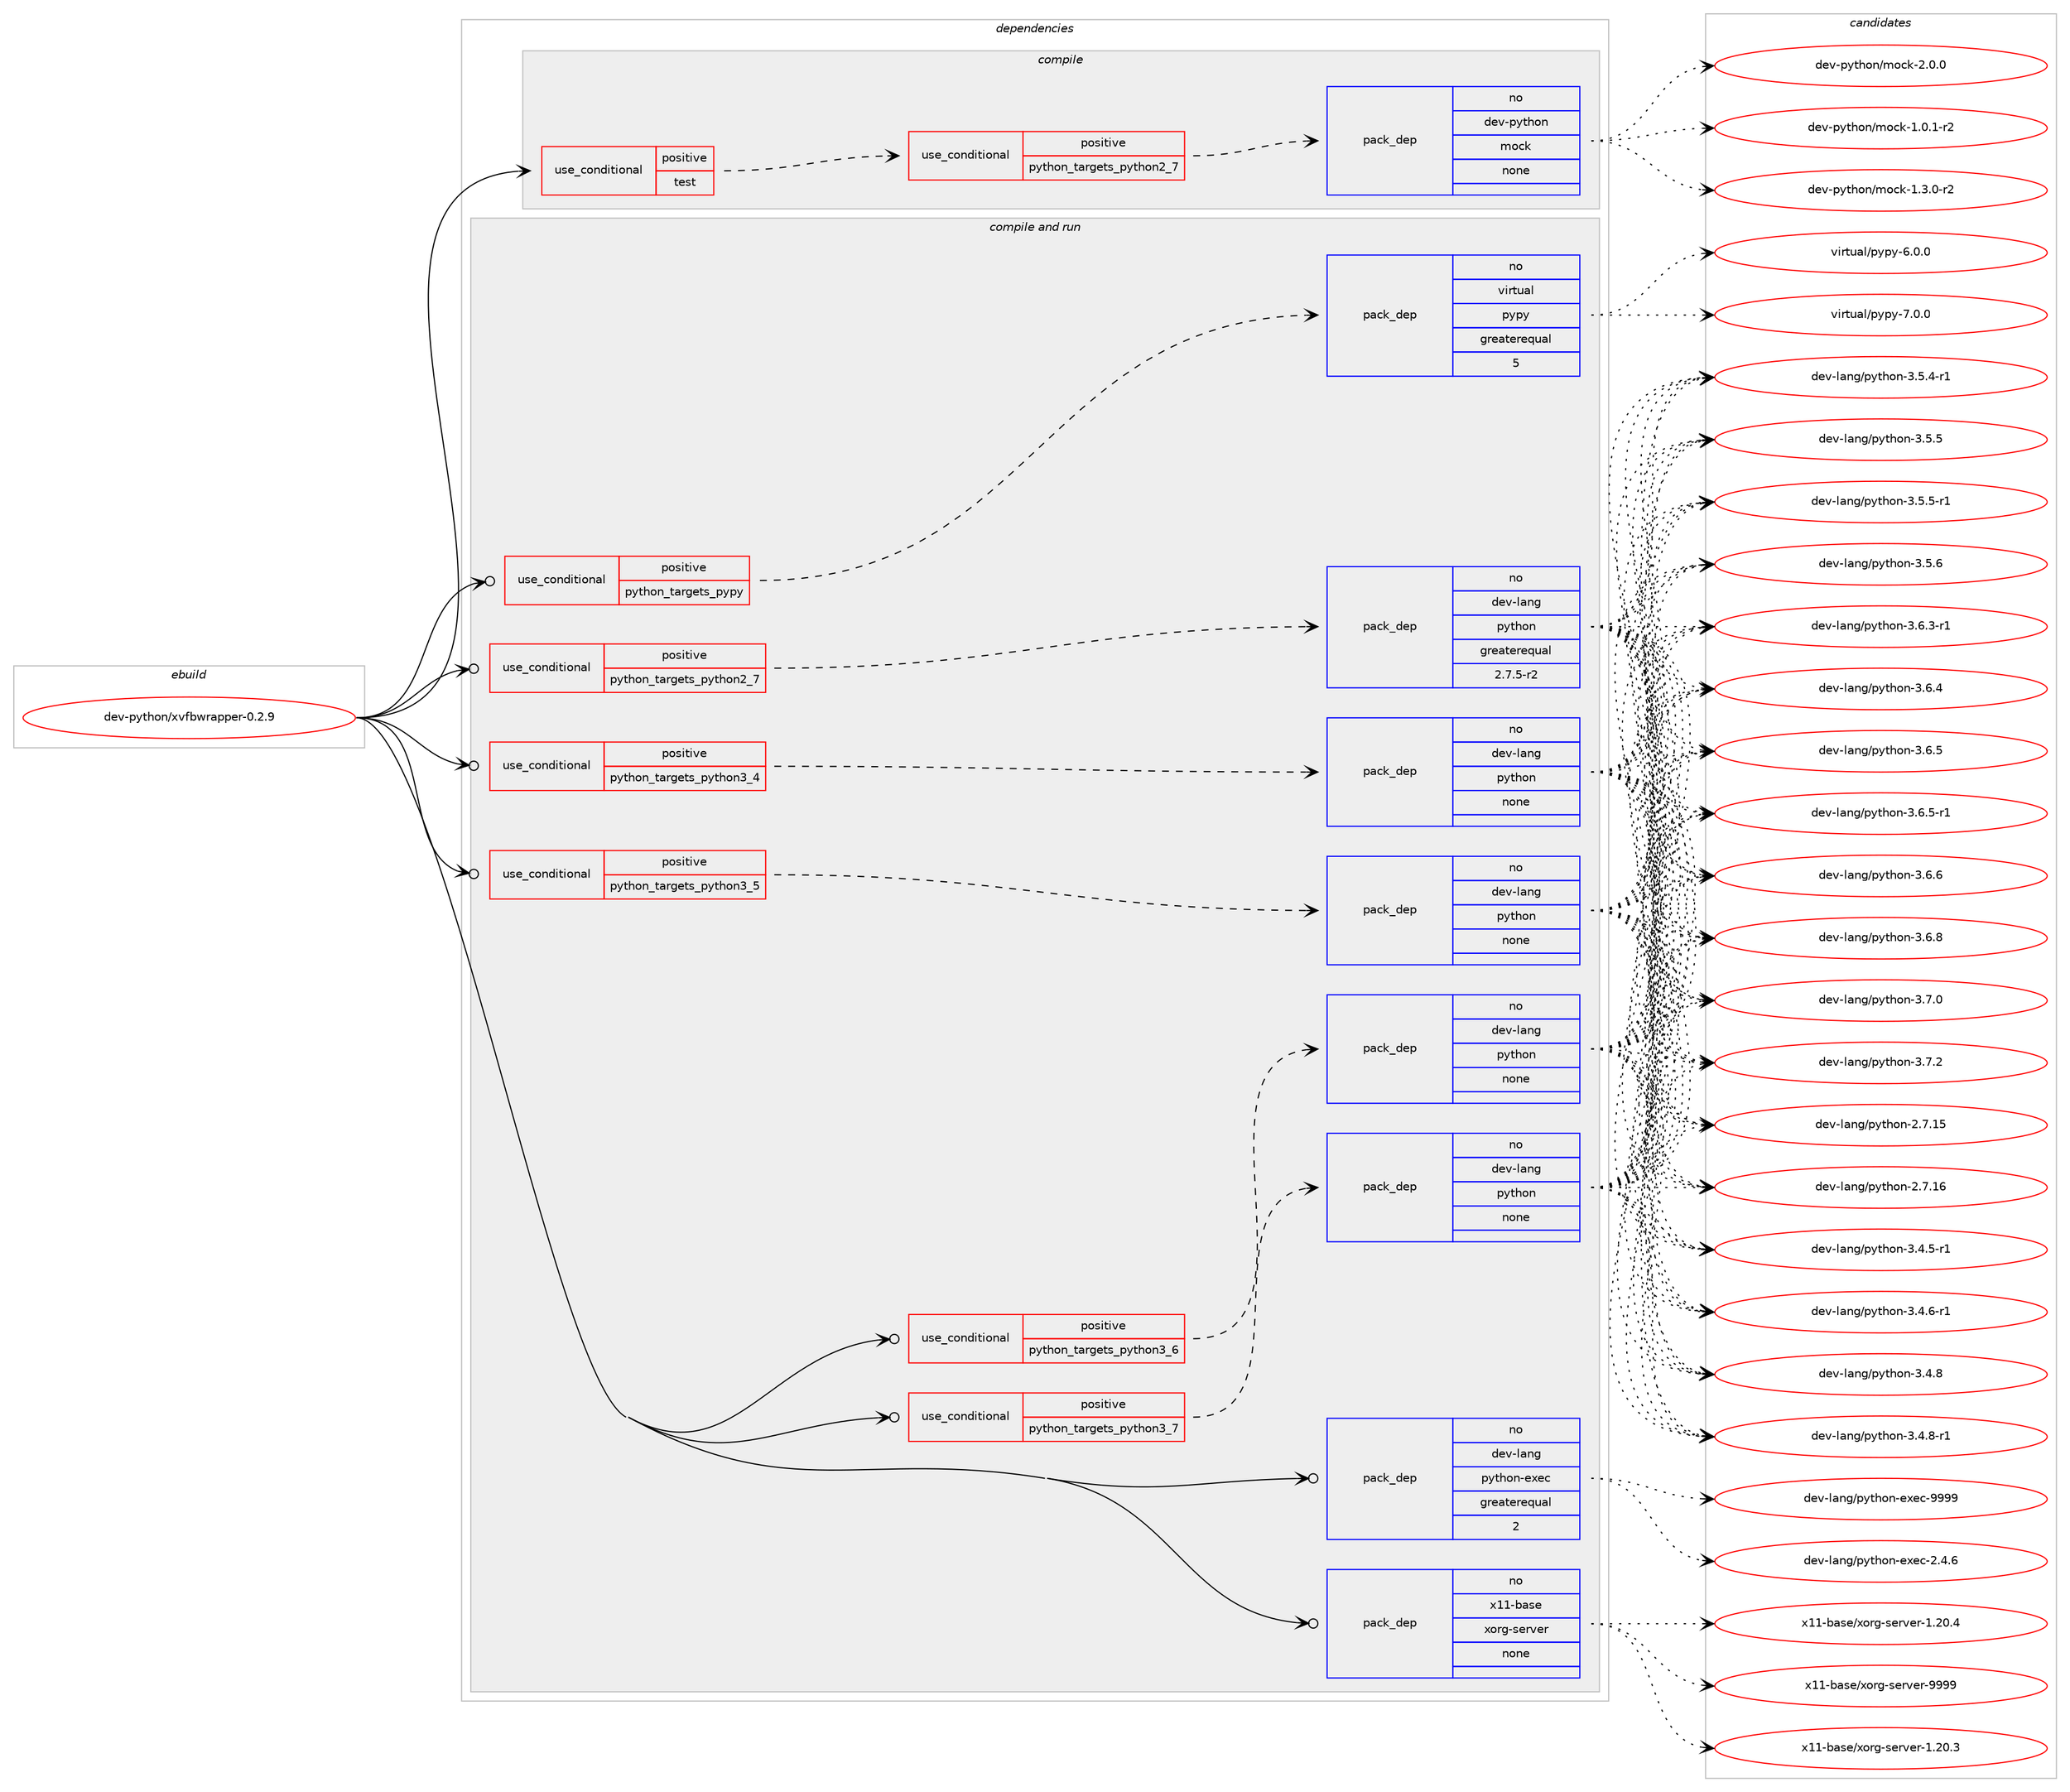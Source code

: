 digraph prolog {

# *************
# Graph options
# *************

newrank=true;
concentrate=true;
compound=true;
graph [rankdir=LR,fontname=Helvetica,fontsize=10,ranksep=1.5];#, ranksep=2.5, nodesep=0.2];
edge  [arrowhead=vee];
node  [fontname=Helvetica,fontsize=10];

# **********
# The ebuild
# **********

subgraph cluster_leftcol {
color=gray;
rank=same;
label=<<i>ebuild</i>>;
id [label="dev-python/xvfbwrapper-0.2.9", color=red, width=4, href="../dev-python/xvfbwrapper-0.2.9.svg"];
}

# ****************
# The dependencies
# ****************

subgraph cluster_midcol {
color=gray;
label=<<i>dependencies</i>>;
subgraph cluster_compile {
fillcolor="#eeeeee";
style=filled;
label=<<i>compile</i>>;
subgraph cond387151 {
dependency1448878 [label=<<TABLE BORDER="0" CELLBORDER="1" CELLSPACING="0" CELLPADDING="4"><TR><TD ROWSPAN="3" CELLPADDING="10">use_conditional</TD></TR><TR><TD>positive</TD></TR><TR><TD>test</TD></TR></TABLE>>, shape=none, color=red];
subgraph cond387152 {
dependency1448879 [label=<<TABLE BORDER="0" CELLBORDER="1" CELLSPACING="0" CELLPADDING="4"><TR><TD ROWSPAN="3" CELLPADDING="10">use_conditional</TD></TR><TR><TD>positive</TD></TR><TR><TD>python_targets_python2_7</TD></TR></TABLE>>, shape=none, color=red];
subgraph pack1038356 {
dependency1448880 [label=<<TABLE BORDER="0" CELLBORDER="1" CELLSPACING="0" CELLPADDING="4" WIDTH="220"><TR><TD ROWSPAN="6" CELLPADDING="30">pack_dep</TD></TR><TR><TD WIDTH="110">no</TD></TR><TR><TD>dev-python</TD></TR><TR><TD>mock</TD></TR><TR><TD>none</TD></TR><TR><TD></TD></TR></TABLE>>, shape=none, color=blue];
}
dependency1448879:e -> dependency1448880:w [weight=20,style="dashed",arrowhead="vee"];
}
dependency1448878:e -> dependency1448879:w [weight=20,style="dashed",arrowhead="vee"];
}
id:e -> dependency1448878:w [weight=20,style="solid",arrowhead="vee"];
}
subgraph cluster_compileandrun {
fillcolor="#eeeeee";
style=filled;
label=<<i>compile and run</i>>;
subgraph cond387153 {
dependency1448881 [label=<<TABLE BORDER="0" CELLBORDER="1" CELLSPACING="0" CELLPADDING="4"><TR><TD ROWSPAN="3" CELLPADDING="10">use_conditional</TD></TR><TR><TD>positive</TD></TR><TR><TD>python_targets_pypy</TD></TR></TABLE>>, shape=none, color=red];
subgraph pack1038357 {
dependency1448882 [label=<<TABLE BORDER="0" CELLBORDER="1" CELLSPACING="0" CELLPADDING="4" WIDTH="220"><TR><TD ROWSPAN="6" CELLPADDING="30">pack_dep</TD></TR><TR><TD WIDTH="110">no</TD></TR><TR><TD>virtual</TD></TR><TR><TD>pypy</TD></TR><TR><TD>greaterequal</TD></TR><TR><TD>5</TD></TR></TABLE>>, shape=none, color=blue];
}
dependency1448881:e -> dependency1448882:w [weight=20,style="dashed",arrowhead="vee"];
}
id:e -> dependency1448881:w [weight=20,style="solid",arrowhead="odotvee"];
subgraph cond387154 {
dependency1448883 [label=<<TABLE BORDER="0" CELLBORDER="1" CELLSPACING="0" CELLPADDING="4"><TR><TD ROWSPAN="3" CELLPADDING="10">use_conditional</TD></TR><TR><TD>positive</TD></TR><TR><TD>python_targets_python2_7</TD></TR></TABLE>>, shape=none, color=red];
subgraph pack1038358 {
dependency1448884 [label=<<TABLE BORDER="0" CELLBORDER="1" CELLSPACING="0" CELLPADDING="4" WIDTH="220"><TR><TD ROWSPAN="6" CELLPADDING="30">pack_dep</TD></TR><TR><TD WIDTH="110">no</TD></TR><TR><TD>dev-lang</TD></TR><TR><TD>python</TD></TR><TR><TD>greaterequal</TD></TR><TR><TD>2.7.5-r2</TD></TR></TABLE>>, shape=none, color=blue];
}
dependency1448883:e -> dependency1448884:w [weight=20,style="dashed",arrowhead="vee"];
}
id:e -> dependency1448883:w [weight=20,style="solid",arrowhead="odotvee"];
subgraph cond387155 {
dependency1448885 [label=<<TABLE BORDER="0" CELLBORDER="1" CELLSPACING="0" CELLPADDING="4"><TR><TD ROWSPAN="3" CELLPADDING="10">use_conditional</TD></TR><TR><TD>positive</TD></TR><TR><TD>python_targets_python3_4</TD></TR></TABLE>>, shape=none, color=red];
subgraph pack1038359 {
dependency1448886 [label=<<TABLE BORDER="0" CELLBORDER="1" CELLSPACING="0" CELLPADDING="4" WIDTH="220"><TR><TD ROWSPAN="6" CELLPADDING="30">pack_dep</TD></TR><TR><TD WIDTH="110">no</TD></TR><TR><TD>dev-lang</TD></TR><TR><TD>python</TD></TR><TR><TD>none</TD></TR><TR><TD></TD></TR></TABLE>>, shape=none, color=blue];
}
dependency1448885:e -> dependency1448886:w [weight=20,style="dashed",arrowhead="vee"];
}
id:e -> dependency1448885:w [weight=20,style="solid",arrowhead="odotvee"];
subgraph cond387156 {
dependency1448887 [label=<<TABLE BORDER="0" CELLBORDER="1" CELLSPACING="0" CELLPADDING="4"><TR><TD ROWSPAN="3" CELLPADDING="10">use_conditional</TD></TR><TR><TD>positive</TD></TR><TR><TD>python_targets_python3_5</TD></TR></TABLE>>, shape=none, color=red];
subgraph pack1038360 {
dependency1448888 [label=<<TABLE BORDER="0" CELLBORDER="1" CELLSPACING="0" CELLPADDING="4" WIDTH="220"><TR><TD ROWSPAN="6" CELLPADDING="30">pack_dep</TD></TR><TR><TD WIDTH="110">no</TD></TR><TR><TD>dev-lang</TD></TR><TR><TD>python</TD></TR><TR><TD>none</TD></TR><TR><TD></TD></TR></TABLE>>, shape=none, color=blue];
}
dependency1448887:e -> dependency1448888:w [weight=20,style="dashed",arrowhead="vee"];
}
id:e -> dependency1448887:w [weight=20,style="solid",arrowhead="odotvee"];
subgraph cond387157 {
dependency1448889 [label=<<TABLE BORDER="0" CELLBORDER="1" CELLSPACING="0" CELLPADDING="4"><TR><TD ROWSPAN="3" CELLPADDING="10">use_conditional</TD></TR><TR><TD>positive</TD></TR><TR><TD>python_targets_python3_6</TD></TR></TABLE>>, shape=none, color=red];
subgraph pack1038361 {
dependency1448890 [label=<<TABLE BORDER="0" CELLBORDER="1" CELLSPACING="0" CELLPADDING="4" WIDTH="220"><TR><TD ROWSPAN="6" CELLPADDING="30">pack_dep</TD></TR><TR><TD WIDTH="110">no</TD></TR><TR><TD>dev-lang</TD></TR><TR><TD>python</TD></TR><TR><TD>none</TD></TR><TR><TD></TD></TR></TABLE>>, shape=none, color=blue];
}
dependency1448889:e -> dependency1448890:w [weight=20,style="dashed",arrowhead="vee"];
}
id:e -> dependency1448889:w [weight=20,style="solid",arrowhead="odotvee"];
subgraph cond387158 {
dependency1448891 [label=<<TABLE BORDER="0" CELLBORDER="1" CELLSPACING="0" CELLPADDING="4"><TR><TD ROWSPAN="3" CELLPADDING="10">use_conditional</TD></TR><TR><TD>positive</TD></TR><TR><TD>python_targets_python3_7</TD></TR></TABLE>>, shape=none, color=red];
subgraph pack1038362 {
dependency1448892 [label=<<TABLE BORDER="0" CELLBORDER="1" CELLSPACING="0" CELLPADDING="4" WIDTH="220"><TR><TD ROWSPAN="6" CELLPADDING="30">pack_dep</TD></TR><TR><TD WIDTH="110">no</TD></TR><TR><TD>dev-lang</TD></TR><TR><TD>python</TD></TR><TR><TD>none</TD></TR><TR><TD></TD></TR></TABLE>>, shape=none, color=blue];
}
dependency1448891:e -> dependency1448892:w [weight=20,style="dashed",arrowhead="vee"];
}
id:e -> dependency1448891:w [weight=20,style="solid",arrowhead="odotvee"];
subgraph pack1038363 {
dependency1448893 [label=<<TABLE BORDER="0" CELLBORDER="1" CELLSPACING="0" CELLPADDING="4" WIDTH="220"><TR><TD ROWSPAN="6" CELLPADDING="30">pack_dep</TD></TR><TR><TD WIDTH="110">no</TD></TR><TR><TD>dev-lang</TD></TR><TR><TD>python-exec</TD></TR><TR><TD>greaterequal</TD></TR><TR><TD>2</TD></TR></TABLE>>, shape=none, color=blue];
}
id:e -> dependency1448893:w [weight=20,style="solid",arrowhead="odotvee"];
subgraph pack1038364 {
dependency1448894 [label=<<TABLE BORDER="0" CELLBORDER="1" CELLSPACING="0" CELLPADDING="4" WIDTH="220"><TR><TD ROWSPAN="6" CELLPADDING="30">pack_dep</TD></TR><TR><TD WIDTH="110">no</TD></TR><TR><TD>x11-base</TD></TR><TR><TD>xorg-server</TD></TR><TR><TD>none</TD></TR><TR><TD></TD></TR></TABLE>>, shape=none, color=blue];
}
id:e -> dependency1448894:w [weight=20,style="solid",arrowhead="odotvee"];
}
subgraph cluster_run {
fillcolor="#eeeeee";
style=filled;
label=<<i>run</i>>;
}
}

# **************
# The candidates
# **************

subgraph cluster_choices {
rank=same;
color=gray;
label=<<i>candidates</i>>;

subgraph choice1038356 {
color=black;
nodesep=1;
choice1001011184511212111610411111047109111991074549464846494511450 [label="dev-python/mock-1.0.1-r2", color=red, width=4,href="../dev-python/mock-1.0.1-r2.svg"];
choice1001011184511212111610411111047109111991074549465146484511450 [label="dev-python/mock-1.3.0-r2", color=red, width=4,href="../dev-python/mock-1.3.0-r2.svg"];
choice100101118451121211161041111104710911199107455046484648 [label="dev-python/mock-2.0.0", color=red, width=4,href="../dev-python/mock-2.0.0.svg"];
dependency1448880:e -> choice1001011184511212111610411111047109111991074549464846494511450:w [style=dotted,weight="100"];
dependency1448880:e -> choice1001011184511212111610411111047109111991074549465146484511450:w [style=dotted,weight="100"];
dependency1448880:e -> choice100101118451121211161041111104710911199107455046484648:w [style=dotted,weight="100"];
}
subgraph choice1038357 {
color=black;
nodesep=1;
choice1181051141161179710847112121112121455446484648 [label="virtual/pypy-6.0.0", color=red, width=4,href="../virtual/pypy-6.0.0.svg"];
choice1181051141161179710847112121112121455546484648 [label="virtual/pypy-7.0.0", color=red, width=4,href="../virtual/pypy-7.0.0.svg"];
dependency1448882:e -> choice1181051141161179710847112121112121455446484648:w [style=dotted,weight="100"];
dependency1448882:e -> choice1181051141161179710847112121112121455546484648:w [style=dotted,weight="100"];
}
subgraph choice1038358 {
color=black;
nodesep=1;
choice10010111845108971101034711212111610411111045504655464953 [label="dev-lang/python-2.7.15", color=red, width=4,href="../dev-lang/python-2.7.15.svg"];
choice10010111845108971101034711212111610411111045504655464954 [label="dev-lang/python-2.7.16", color=red, width=4,href="../dev-lang/python-2.7.16.svg"];
choice1001011184510897110103471121211161041111104551465246534511449 [label="dev-lang/python-3.4.5-r1", color=red, width=4,href="../dev-lang/python-3.4.5-r1.svg"];
choice1001011184510897110103471121211161041111104551465246544511449 [label="dev-lang/python-3.4.6-r1", color=red, width=4,href="../dev-lang/python-3.4.6-r1.svg"];
choice100101118451089711010347112121116104111110455146524656 [label="dev-lang/python-3.4.8", color=red, width=4,href="../dev-lang/python-3.4.8.svg"];
choice1001011184510897110103471121211161041111104551465246564511449 [label="dev-lang/python-3.4.8-r1", color=red, width=4,href="../dev-lang/python-3.4.8-r1.svg"];
choice1001011184510897110103471121211161041111104551465346524511449 [label="dev-lang/python-3.5.4-r1", color=red, width=4,href="../dev-lang/python-3.5.4-r1.svg"];
choice100101118451089711010347112121116104111110455146534653 [label="dev-lang/python-3.5.5", color=red, width=4,href="../dev-lang/python-3.5.5.svg"];
choice1001011184510897110103471121211161041111104551465346534511449 [label="dev-lang/python-3.5.5-r1", color=red, width=4,href="../dev-lang/python-3.5.5-r1.svg"];
choice100101118451089711010347112121116104111110455146534654 [label="dev-lang/python-3.5.6", color=red, width=4,href="../dev-lang/python-3.5.6.svg"];
choice1001011184510897110103471121211161041111104551465446514511449 [label="dev-lang/python-3.6.3-r1", color=red, width=4,href="../dev-lang/python-3.6.3-r1.svg"];
choice100101118451089711010347112121116104111110455146544652 [label="dev-lang/python-3.6.4", color=red, width=4,href="../dev-lang/python-3.6.4.svg"];
choice100101118451089711010347112121116104111110455146544653 [label="dev-lang/python-3.6.5", color=red, width=4,href="../dev-lang/python-3.6.5.svg"];
choice1001011184510897110103471121211161041111104551465446534511449 [label="dev-lang/python-3.6.5-r1", color=red, width=4,href="../dev-lang/python-3.6.5-r1.svg"];
choice100101118451089711010347112121116104111110455146544654 [label="dev-lang/python-3.6.6", color=red, width=4,href="../dev-lang/python-3.6.6.svg"];
choice100101118451089711010347112121116104111110455146544656 [label="dev-lang/python-3.6.8", color=red, width=4,href="../dev-lang/python-3.6.8.svg"];
choice100101118451089711010347112121116104111110455146554648 [label="dev-lang/python-3.7.0", color=red, width=4,href="../dev-lang/python-3.7.0.svg"];
choice100101118451089711010347112121116104111110455146554650 [label="dev-lang/python-3.7.2", color=red, width=4,href="../dev-lang/python-3.7.2.svg"];
dependency1448884:e -> choice10010111845108971101034711212111610411111045504655464953:w [style=dotted,weight="100"];
dependency1448884:e -> choice10010111845108971101034711212111610411111045504655464954:w [style=dotted,weight="100"];
dependency1448884:e -> choice1001011184510897110103471121211161041111104551465246534511449:w [style=dotted,weight="100"];
dependency1448884:e -> choice1001011184510897110103471121211161041111104551465246544511449:w [style=dotted,weight="100"];
dependency1448884:e -> choice100101118451089711010347112121116104111110455146524656:w [style=dotted,weight="100"];
dependency1448884:e -> choice1001011184510897110103471121211161041111104551465246564511449:w [style=dotted,weight="100"];
dependency1448884:e -> choice1001011184510897110103471121211161041111104551465346524511449:w [style=dotted,weight="100"];
dependency1448884:e -> choice100101118451089711010347112121116104111110455146534653:w [style=dotted,weight="100"];
dependency1448884:e -> choice1001011184510897110103471121211161041111104551465346534511449:w [style=dotted,weight="100"];
dependency1448884:e -> choice100101118451089711010347112121116104111110455146534654:w [style=dotted,weight="100"];
dependency1448884:e -> choice1001011184510897110103471121211161041111104551465446514511449:w [style=dotted,weight="100"];
dependency1448884:e -> choice100101118451089711010347112121116104111110455146544652:w [style=dotted,weight="100"];
dependency1448884:e -> choice100101118451089711010347112121116104111110455146544653:w [style=dotted,weight="100"];
dependency1448884:e -> choice1001011184510897110103471121211161041111104551465446534511449:w [style=dotted,weight="100"];
dependency1448884:e -> choice100101118451089711010347112121116104111110455146544654:w [style=dotted,weight="100"];
dependency1448884:e -> choice100101118451089711010347112121116104111110455146544656:w [style=dotted,weight="100"];
dependency1448884:e -> choice100101118451089711010347112121116104111110455146554648:w [style=dotted,weight="100"];
dependency1448884:e -> choice100101118451089711010347112121116104111110455146554650:w [style=dotted,weight="100"];
}
subgraph choice1038359 {
color=black;
nodesep=1;
choice10010111845108971101034711212111610411111045504655464953 [label="dev-lang/python-2.7.15", color=red, width=4,href="../dev-lang/python-2.7.15.svg"];
choice10010111845108971101034711212111610411111045504655464954 [label="dev-lang/python-2.7.16", color=red, width=4,href="../dev-lang/python-2.7.16.svg"];
choice1001011184510897110103471121211161041111104551465246534511449 [label="dev-lang/python-3.4.5-r1", color=red, width=4,href="../dev-lang/python-3.4.5-r1.svg"];
choice1001011184510897110103471121211161041111104551465246544511449 [label="dev-lang/python-3.4.6-r1", color=red, width=4,href="../dev-lang/python-3.4.6-r1.svg"];
choice100101118451089711010347112121116104111110455146524656 [label="dev-lang/python-3.4.8", color=red, width=4,href="../dev-lang/python-3.4.8.svg"];
choice1001011184510897110103471121211161041111104551465246564511449 [label="dev-lang/python-3.4.8-r1", color=red, width=4,href="../dev-lang/python-3.4.8-r1.svg"];
choice1001011184510897110103471121211161041111104551465346524511449 [label="dev-lang/python-3.5.4-r1", color=red, width=4,href="../dev-lang/python-3.5.4-r1.svg"];
choice100101118451089711010347112121116104111110455146534653 [label="dev-lang/python-3.5.5", color=red, width=4,href="../dev-lang/python-3.5.5.svg"];
choice1001011184510897110103471121211161041111104551465346534511449 [label="dev-lang/python-3.5.5-r1", color=red, width=4,href="../dev-lang/python-3.5.5-r1.svg"];
choice100101118451089711010347112121116104111110455146534654 [label="dev-lang/python-3.5.6", color=red, width=4,href="../dev-lang/python-3.5.6.svg"];
choice1001011184510897110103471121211161041111104551465446514511449 [label="dev-lang/python-3.6.3-r1", color=red, width=4,href="../dev-lang/python-3.6.3-r1.svg"];
choice100101118451089711010347112121116104111110455146544652 [label="dev-lang/python-3.6.4", color=red, width=4,href="../dev-lang/python-3.6.4.svg"];
choice100101118451089711010347112121116104111110455146544653 [label="dev-lang/python-3.6.5", color=red, width=4,href="../dev-lang/python-3.6.5.svg"];
choice1001011184510897110103471121211161041111104551465446534511449 [label="dev-lang/python-3.6.5-r1", color=red, width=4,href="../dev-lang/python-3.6.5-r1.svg"];
choice100101118451089711010347112121116104111110455146544654 [label="dev-lang/python-3.6.6", color=red, width=4,href="../dev-lang/python-3.6.6.svg"];
choice100101118451089711010347112121116104111110455146544656 [label="dev-lang/python-3.6.8", color=red, width=4,href="../dev-lang/python-3.6.8.svg"];
choice100101118451089711010347112121116104111110455146554648 [label="dev-lang/python-3.7.0", color=red, width=4,href="../dev-lang/python-3.7.0.svg"];
choice100101118451089711010347112121116104111110455146554650 [label="dev-lang/python-3.7.2", color=red, width=4,href="../dev-lang/python-3.7.2.svg"];
dependency1448886:e -> choice10010111845108971101034711212111610411111045504655464953:w [style=dotted,weight="100"];
dependency1448886:e -> choice10010111845108971101034711212111610411111045504655464954:w [style=dotted,weight="100"];
dependency1448886:e -> choice1001011184510897110103471121211161041111104551465246534511449:w [style=dotted,weight="100"];
dependency1448886:e -> choice1001011184510897110103471121211161041111104551465246544511449:w [style=dotted,weight="100"];
dependency1448886:e -> choice100101118451089711010347112121116104111110455146524656:w [style=dotted,weight="100"];
dependency1448886:e -> choice1001011184510897110103471121211161041111104551465246564511449:w [style=dotted,weight="100"];
dependency1448886:e -> choice1001011184510897110103471121211161041111104551465346524511449:w [style=dotted,weight="100"];
dependency1448886:e -> choice100101118451089711010347112121116104111110455146534653:w [style=dotted,weight="100"];
dependency1448886:e -> choice1001011184510897110103471121211161041111104551465346534511449:w [style=dotted,weight="100"];
dependency1448886:e -> choice100101118451089711010347112121116104111110455146534654:w [style=dotted,weight="100"];
dependency1448886:e -> choice1001011184510897110103471121211161041111104551465446514511449:w [style=dotted,weight="100"];
dependency1448886:e -> choice100101118451089711010347112121116104111110455146544652:w [style=dotted,weight="100"];
dependency1448886:e -> choice100101118451089711010347112121116104111110455146544653:w [style=dotted,weight="100"];
dependency1448886:e -> choice1001011184510897110103471121211161041111104551465446534511449:w [style=dotted,weight="100"];
dependency1448886:e -> choice100101118451089711010347112121116104111110455146544654:w [style=dotted,weight="100"];
dependency1448886:e -> choice100101118451089711010347112121116104111110455146544656:w [style=dotted,weight="100"];
dependency1448886:e -> choice100101118451089711010347112121116104111110455146554648:w [style=dotted,weight="100"];
dependency1448886:e -> choice100101118451089711010347112121116104111110455146554650:w [style=dotted,weight="100"];
}
subgraph choice1038360 {
color=black;
nodesep=1;
choice10010111845108971101034711212111610411111045504655464953 [label="dev-lang/python-2.7.15", color=red, width=4,href="../dev-lang/python-2.7.15.svg"];
choice10010111845108971101034711212111610411111045504655464954 [label="dev-lang/python-2.7.16", color=red, width=4,href="../dev-lang/python-2.7.16.svg"];
choice1001011184510897110103471121211161041111104551465246534511449 [label="dev-lang/python-3.4.5-r1", color=red, width=4,href="../dev-lang/python-3.4.5-r1.svg"];
choice1001011184510897110103471121211161041111104551465246544511449 [label="dev-lang/python-3.4.6-r1", color=red, width=4,href="../dev-lang/python-3.4.6-r1.svg"];
choice100101118451089711010347112121116104111110455146524656 [label="dev-lang/python-3.4.8", color=red, width=4,href="../dev-lang/python-3.4.8.svg"];
choice1001011184510897110103471121211161041111104551465246564511449 [label="dev-lang/python-3.4.8-r1", color=red, width=4,href="../dev-lang/python-3.4.8-r1.svg"];
choice1001011184510897110103471121211161041111104551465346524511449 [label="dev-lang/python-3.5.4-r1", color=red, width=4,href="../dev-lang/python-3.5.4-r1.svg"];
choice100101118451089711010347112121116104111110455146534653 [label="dev-lang/python-3.5.5", color=red, width=4,href="../dev-lang/python-3.5.5.svg"];
choice1001011184510897110103471121211161041111104551465346534511449 [label="dev-lang/python-3.5.5-r1", color=red, width=4,href="../dev-lang/python-3.5.5-r1.svg"];
choice100101118451089711010347112121116104111110455146534654 [label="dev-lang/python-3.5.6", color=red, width=4,href="../dev-lang/python-3.5.6.svg"];
choice1001011184510897110103471121211161041111104551465446514511449 [label="dev-lang/python-3.6.3-r1", color=red, width=4,href="../dev-lang/python-3.6.3-r1.svg"];
choice100101118451089711010347112121116104111110455146544652 [label="dev-lang/python-3.6.4", color=red, width=4,href="../dev-lang/python-3.6.4.svg"];
choice100101118451089711010347112121116104111110455146544653 [label="dev-lang/python-3.6.5", color=red, width=4,href="../dev-lang/python-3.6.5.svg"];
choice1001011184510897110103471121211161041111104551465446534511449 [label="dev-lang/python-3.6.5-r1", color=red, width=4,href="../dev-lang/python-3.6.5-r1.svg"];
choice100101118451089711010347112121116104111110455146544654 [label="dev-lang/python-3.6.6", color=red, width=4,href="../dev-lang/python-3.6.6.svg"];
choice100101118451089711010347112121116104111110455146544656 [label="dev-lang/python-3.6.8", color=red, width=4,href="../dev-lang/python-3.6.8.svg"];
choice100101118451089711010347112121116104111110455146554648 [label="dev-lang/python-3.7.0", color=red, width=4,href="../dev-lang/python-3.7.0.svg"];
choice100101118451089711010347112121116104111110455146554650 [label="dev-lang/python-3.7.2", color=red, width=4,href="../dev-lang/python-3.7.2.svg"];
dependency1448888:e -> choice10010111845108971101034711212111610411111045504655464953:w [style=dotted,weight="100"];
dependency1448888:e -> choice10010111845108971101034711212111610411111045504655464954:w [style=dotted,weight="100"];
dependency1448888:e -> choice1001011184510897110103471121211161041111104551465246534511449:w [style=dotted,weight="100"];
dependency1448888:e -> choice1001011184510897110103471121211161041111104551465246544511449:w [style=dotted,weight="100"];
dependency1448888:e -> choice100101118451089711010347112121116104111110455146524656:w [style=dotted,weight="100"];
dependency1448888:e -> choice1001011184510897110103471121211161041111104551465246564511449:w [style=dotted,weight="100"];
dependency1448888:e -> choice1001011184510897110103471121211161041111104551465346524511449:w [style=dotted,weight="100"];
dependency1448888:e -> choice100101118451089711010347112121116104111110455146534653:w [style=dotted,weight="100"];
dependency1448888:e -> choice1001011184510897110103471121211161041111104551465346534511449:w [style=dotted,weight="100"];
dependency1448888:e -> choice100101118451089711010347112121116104111110455146534654:w [style=dotted,weight="100"];
dependency1448888:e -> choice1001011184510897110103471121211161041111104551465446514511449:w [style=dotted,weight="100"];
dependency1448888:e -> choice100101118451089711010347112121116104111110455146544652:w [style=dotted,weight="100"];
dependency1448888:e -> choice100101118451089711010347112121116104111110455146544653:w [style=dotted,weight="100"];
dependency1448888:e -> choice1001011184510897110103471121211161041111104551465446534511449:w [style=dotted,weight="100"];
dependency1448888:e -> choice100101118451089711010347112121116104111110455146544654:w [style=dotted,weight="100"];
dependency1448888:e -> choice100101118451089711010347112121116104111110455146544656:w [style=dotted,weight="100"];
dependency1448888:e -> choice100101118451089711010347112121116104111110455146554648:w [style=dotted,weight="100"];
dependency1448888:e -> choice100101118451089711010347112121116104111110455146554650:w [style=dotted,weight="100"];
}
subgraph choice1038361 {
color=black;
nodesep=1;
choice10010111845108971101034711212111610411111045504655464953 [label="dev-lang/python-2.7.15", color=red, width=4,href="../dev-lang/python-2.7.15.svg"];
choice10010111845108971101034711212111610411111045504655464954 [label="dev-lang/python-2.7.16", color=red, width=4,href="../dev-lang/python-2.7.16.svg"];
choice1001011184510897110103471121211161041111104551465246534511449 [label="dev-lang/python-3.4.5-r1", color=red, width=4,href="../dev-lang/python-3.4.5-r1.svg"];
choice1001011184510897110103471121211161041111104551465246544511449 [label="dev-lang/python-3.4.6-r1", color=red, width=4,href="../dev-lang/python-3.4.6-r1.svg"];
choice100101118451089711010347112121116104111110455146524656 [label="dev-lang/python-3.4.8", color=red, width=4,href="../dev-lang/python-3.4.8.svg"];
choice1001011184510897110103471121211161041111104551465246564511449 [label="dev-lang/python-3.4.8-r1", color=red, width=4,href="../dev-lang/python-3.4.8-r1.svg"];
choice1001011184510897110103471121211161041111104551465346524511449 [label="dev-lang/python-3.5.4-r1", color=red, width=4,href="../dev-lang/python-3.5.4-r1.svg"];
choice100101118451089711010347112121116104111110455146534653 [label="dev-lang/python-3.5.5", color=red, width=4,href="../dev-lang/python-3.5.5.svg"];
choice1001011184510897110103471121211161041111104551465346534511449 [label="dev-lang/python-3.5.5-r1", color=red, width=4,href="../dev-lang/python-3.5.5-r1.svg"];
choice100101118451089711010347112121116104111110455146534654 [label="dev-lang/python-3.5.6", color=red, width=4,href="../dev-lang/python-3.5.6.svg"];
choice1001011184510897110103471121211161041111104551465446514511449 [label="dev-lang/python-3.6.3-r1", color=red, width=4,href="../dev-lang/python-3.6.3-r1.svg"];
choice100101118451089711010347112121116104111110455146544652 [label="dev-lang/python-3.6.4", color=red, width=4,href="../dev-lang/python-3.6.4.svg"];
choice100101118451089711010347112121116104111110455146544653 [label="dev-lang/python-3.6.5", color=red, width=4,href="../dev-lang/python-3.6.5.svg"];
choice1001011184510897110103471121211161041111104551465446534511449 [label="dev-lang/python-3.6.5-r1", color=red, width=4,href="../dev-lang/python-3.6.5-r1.svg"];
choice100101118451089711010347112121116104111110455146544654 [label="dev-lang/python-3.6.6", color=red, width=4,href="../dev-lang/python-3.6.6.svg"];
choice100101118451089711010347112121116104111110455146544656 [label="dev-lang/python-3.6.8", color=red, width=4,href="../dev-lang/python-3.6.8.svg"];
choice100101118451089711010347112121116104111110455146554648 [label="dev-lang/python-3.7.0", color=red, width=4,href="../dev-lang/python-3.7.0.svg"];
choice100101118451089711010347112121116104111110455146554650 [label="dev-lang/python-3.7.2", color=red, width=4,href="../dev-lang/python-3.7.2.svg"];
dependency1448890:e -> choice10010111845108971101034711212111610411111045504655464953:w [style=dotted,weight="100"];
dependency1448890:e -> choice10010111845108971101034711212111610411111045504655464954:w [style=dotted,weight="100"];
dependency1448890:e -> choice1001011184510897110103471121211161041111104551465246534511449:w [style=dotted,weight="100"];
dependency1448890:e -> choice1001011184510897110103471121211161041111104551465246544511449:w [style=dotted,weight="100"];
dependency1448890:e -> choice100101118451089711010347112121116104111110455146524656:w [style=dotted,weight="100"];
dependency1448890:e -> choice1001011184510897110103471121211161041111104551465246564511449:w [style=dotted,weight="100"];
dependency1448890:e -> choice1001011184510897110103471121211161041111104551465346524511449:w [style=dotted,weight="100"];
dependency1448890:e -> choice100101118451089711010347112121116104111110455146534653:w [style=dotted,weight="100"];
dependency1448890:e -> choice1001011184510897110103471121211161041111104551465346534511449:w [style=dotted,weight="100"];
dependency1448890:e -> choice100101118451089711010347112121116104111110455146534654:w [style=dotted,weight="100"];
dependency1448890:e -> choice1001011184510897110103471121211161041111104551465446514511449:w [style=dotted,weight="100"];
dependency1448890:e -> choice100101118451089711010347112121116104111110455146544652:w [style=dotted,weight="100"];
dependency1448890:e -> choice100101118451089711010347112121116104111110455146544653:w [style=dotted,weight="100"];
dependency1448890:e -> choice1001011184510897110103471121211161041111104551465446534511449:w [style=dotted,weight="100"];
dependency1448890:e -> choice100101118451089711010347112121116104111110455146544654:w [style=dotted,weight="100"];
dependency1448890:e -> choice100101118451089711010347112121116104111110455146544656:w [style=dotted,weight="100"];
dependency1448890:e -> choice100101118451089711010347112121116104111110455146554648:w [style=dotted,weight="100"];
dependency1448890:e -> choice100101118451089711010347112121116104111110455146554650:w [style=dotted,weight="100"];
}
subgraph choice1038362 {
color=black;
nodesep=1;
choice10010111845108971101034711212111610411111045504655464953 [label="dev-lang/python-2.7.15", color=red, width=4,href="../dev-lang/python-2.7.15.svg"];
choice10010111845108971101034711212111610411111045504655464954 [label="dev-lang/python-2.7.16", color=red, width=4,href="../dev-lang/python-2.7.16.svg"];
choice1001011184510897110103471121211161041111104551465246534511449 [label="dev-lang/python-3.4.5-r1", color=red, width=4,href="../dev-lang/python-3.4.5-r1.svg"];
choice1001011184510897110103471121211161041111104551465246544511449 [label="dev-lang/python-3.4.6-r1", color=red, width=4,href="../dev-lang/python-3.4.6-r1.svg"];
choice100101118451089711010347112121116104111110455146524656 [label="dev-lang/python-3.4.8", color=red, width=4,href="../dev-lang/python-3.4.8.svg"];
choice1001011184510897110103471121211161041111104551465246564511449 [label="dev-lang/python-3.4.8-r1", color=red, width=4,href="../dev-lang/python-3.4.8-r1.svg"];
choice1001011184510897110103471121211161041111104551465346524511449 [label="dev-lang/python-3.5.4-r1", color=red, width=4,href="../dev-lang/python-3.5.4-r1.svg"];
choice100101118451089711010347112121116104111110455146534653 [label="dev-lang/python-3.5.5", color=red, width=4,href="../dev-lang/python-3.5.5.svg"];
choice1001011184510897110103471121211161041111104551465346534511449 [label="dev-lang/python-3.5.5-r1", color=red, width=4,href="../dev-lang/python-3.5.5-r1.svg"];
choice100101118451089711010347112121116104111110455146534654 [label="dev-lang/python-3.5.6", color=red, width=4,href="../dev-lang/python-3.5.6.svg"];
choice1001011184510897110103471121211161041111104551465446514511449 [label="dev-lang/python-3.6.3-r1", color=red, width=4,href="../dev-lang/python-3.6.3-r1.svg"];
choice100101118451089711010347112121116104111110455146544652 [label="dev-lang/python-3.6.4", color=red, width=4,href="../dev-lang/python-3.6.4.svg"];
choice100101118451089711010347112121116104111110455146544653 [label="dev-lang/python-3.6.5", color=red, width=4,href="../dev-lang/python-3.6.5.svg"];
choice1001011184510897110103471121211161041111104551465446534511449 [label="dev-lang/python-3.6.5-r1", color=red, width=4,href="../dev-lang/python-3.6.5-r1.svg"];
choice100101118451089711010347112121116104111110455146544654 [label="dev-lang/python-3.6.6", color=red, width=4,href="../dev-lang/python-3.6.6.svg"];
choice100101118451089711010347112121116104111110455146544656 [label="dev-lang/python-3.6.8", color=red, width=4,href="../dev-lang/python-3.6.8.svg"];
choice100101118451089711010347112121116104111110455146554648 [label="dev-lang/python-3.7.0", color=red, width=4,href="../dev-lang/python-3.7.0.svg"];
choice100101118451089711010347112121116104111110455146554650 [label="dev-lang/python-3.7.2", color=red, width=4,href="../dev-lang/python-3.7.2.svg"];
dependency1448892:e -> choice10010111845108971101034711212111610411111045504655464953:w [style=dotted,weight="100"];
dependency1448892:e -> choice10010111845108971101034711212111610411111045504655464954:w [style=dotted,weight="100"];
dependency1448892:e -> choice1001011184510897110103471121211161041111104551465246534511449:w [style=dotted,weight="100"];
dependency1448892:e -> choice1001011184510897110103471121211161041111104551465246544511449:w [style=dotted,weight="100"];
dependency1448892:e -> choice100101118451089711010347112121116104111110455146524656:w [style=dotted,weight="100"];
dependency1448892:e -> choice1001011184510897110103471121211161041111104551465246564511449:w [style=dotted,weight="100"];
dependency1448892:e -> choice1001011184510897110103471121211161041111104551465346524511449:w [style=dotted,weight="100"];
dependency1448892:e -> choice100101118451089711010347112121116104111110455146534653:w [style=dotted,weight="100"];
dependency1448892:e -> choice1001011184510897110103471121211161041111104551465346534511449:w [style=dotted,weight="100"];
dependency1448892:e -> choice100101118451089711010347112121116104111110455146534654:w [style=dotted,weight="100"];
dependency1448892:e -> choice1001011184510897110103471121211161041111104551465446514511449:w [style=dotted,weight="100"];
dependency1448892:e -> choice100101118451089711010347112121116104111110455146544652:w [style=dotted,weight="100"];
dependency1448892:e -> choice100101118451089711010347112121116104111110455146544653:w [style=dotted,weight="100"];
dependency1448892:e -> choice1001011184510897110103471121211161041111104551465446534511449:w [style=dotted,weight="100"];
dependency1448892:e -> choice100101118451089711010347112121116104111110455146544654:w [style=dotted,weight="100"];
dependency1448892:e -> choice100101118451089711010347112121116104111110455146544656:w [style=dotted,weight="100"];
dependency1448892:e -> choice100101118451089711010347112121116104111110455146554648:w [style=dotted,weight="100"];
dependency1448892:e -> choice100101118451089711010347112121116104111110455146554650:w [style=dotted,weight="100"];
}
subgraph choice1038363 {
color=black;
nodesep=1;
choice1001011184510897110103471121211161041111104510112010199455046524654 [label="dev-lang/python-exec-2.4.6", color=red, width=4,href="../dev-lang/python-exec-2.4.6.svg"];
choice10010111845108971101034711212111610411111045101120101994557575757 [label="dev-lang/python-exec-9999", color=red, width=4,href="../dev-lang/python-exec-9999.svg"];
dependency1448893:e -> choice1001011184510897110103471121211161041111104510112010199455046524654:w [style=dotted,weight="100"];
dependency1448893:e -> choice10010111845108971101034711212111610411111045101120101994557575757:w [style=dotted,weight="100"];
}
subgraph choice1038364 {
color=black;
nodesep=1;
choice1204949459897115101471201111141034511510111411810111445494650484651 [label="x11-base/xorg-server-1.20.3", color=red, width=4,href="../x11-base/xorg-server-1.20.3.svg"];
choice1204949459897115101471201111141034511510111411810111445494650484652 [label="x11-base/xorg-server-1.20.4", color=red, width=4,href="../x11-base/xorg-server-1.20.4.svg"];
choice120494945989711510147120111114103451151011141181011144557575757 [label="x11-base/xorg-server-9999", color=red, width=4,href="../x11-base/xorg-server-9999.svg"];
dependency1448894:e -> choice1204949459897115101471201111141034511510111411810111445494650484651:w [style=dotted,weight="100"];
dependency1448894:e -> choice1204949459897115101471201111141034511510111411810111445494650484652:w [style=dotted,weight="100"];
dependency1448894:e -> choice120494945989711510147120111114103451151011141181011144557575757:w [style=dotted,weight="100"];
}
}

}
